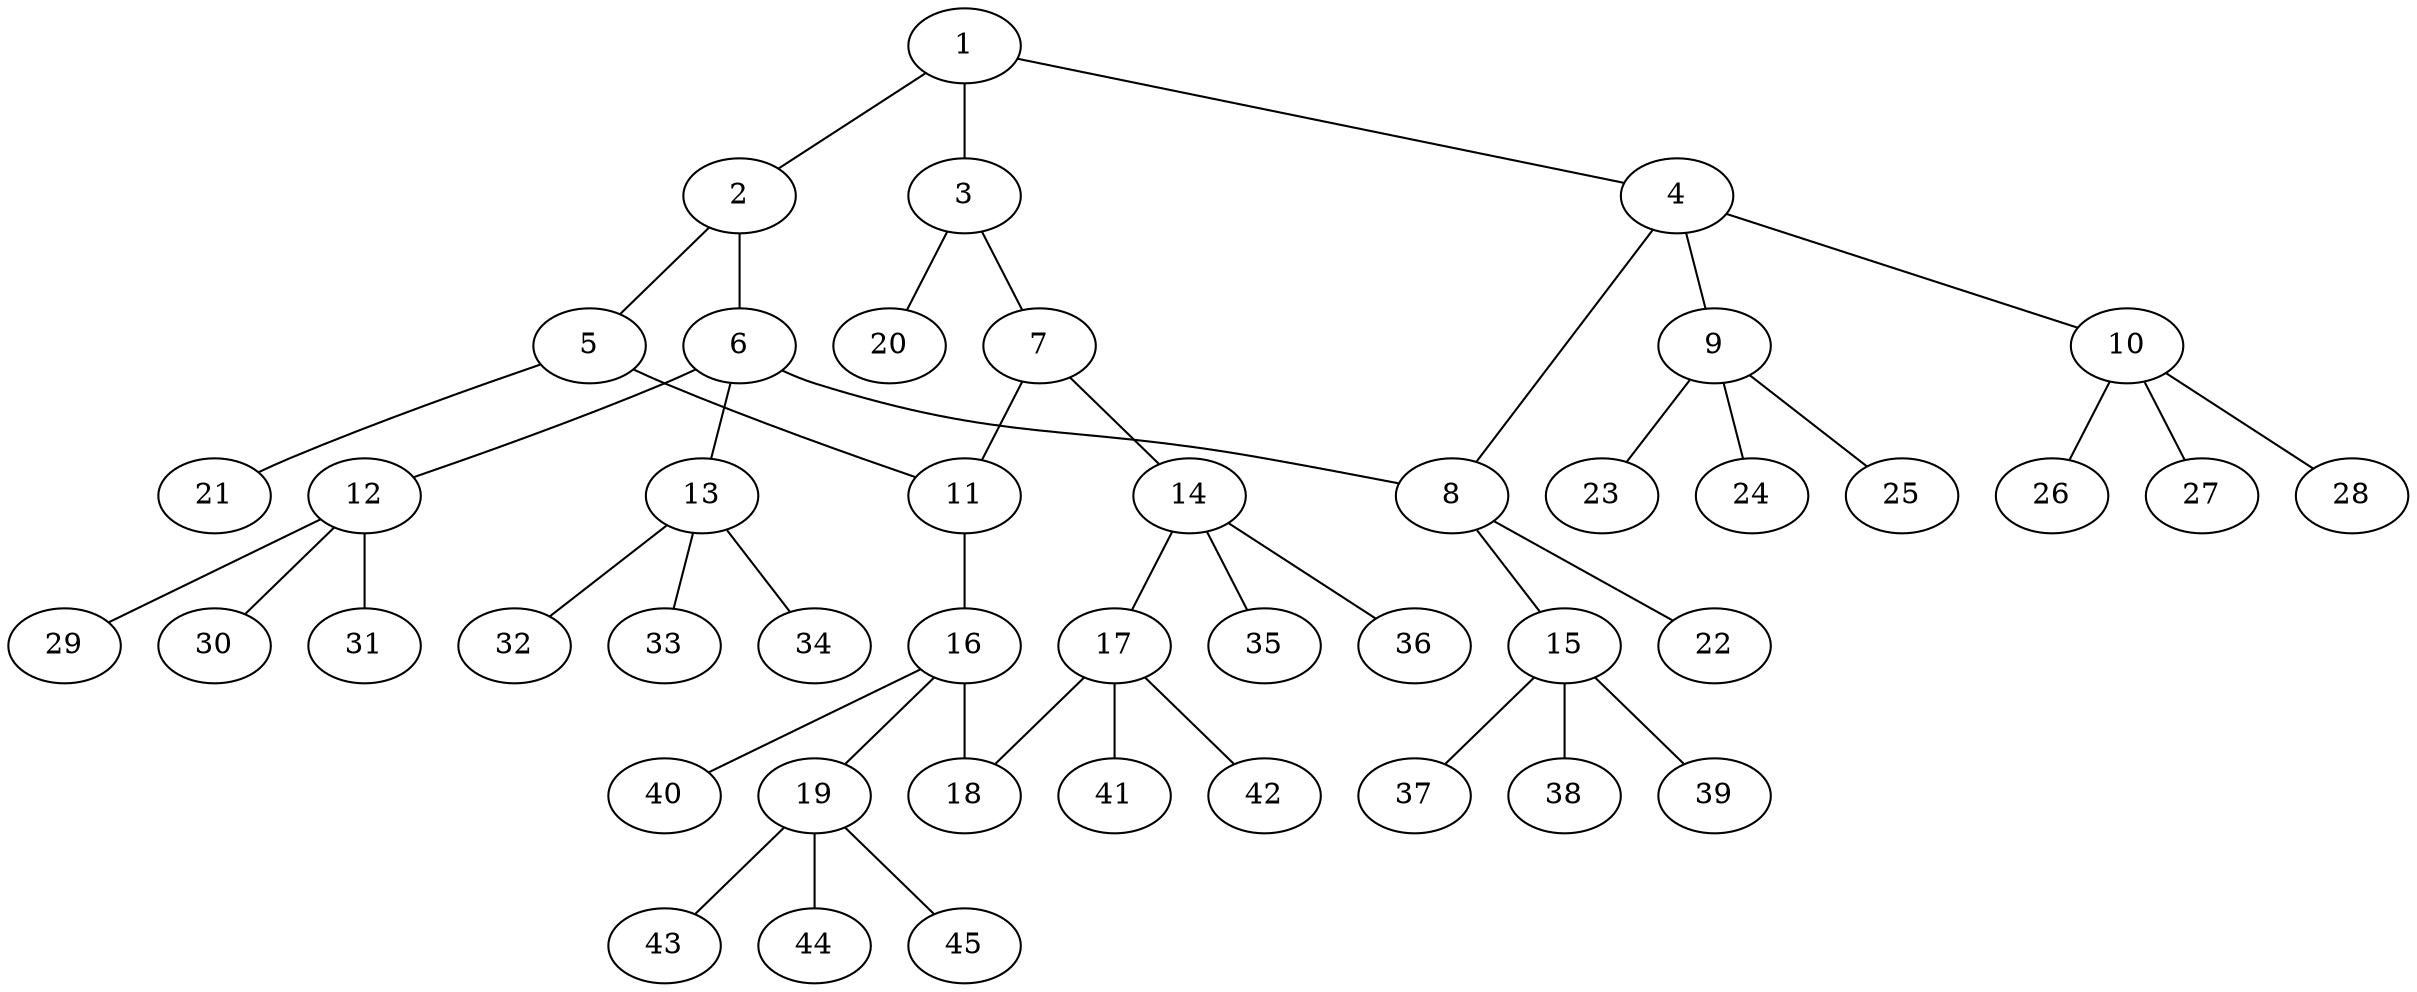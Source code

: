 graph molecule_1950 {
	1	 [chem=C];
	2	 [chem=C];
	1 -- 2	 [valence=2];
	3	 [chem=C];
	1 -- 3	 [valence=1];
	4	 [chem=C];
	1 -- 4	 [valence=1];
	5	 [chem=C];
	2 -- 5	 [valence=1];
	6	 [chem=C];
	2 -- 6	 [valence=1];
	7	 [chem=C];
	3 -- 7	 [valence=2];
	20	 [chem=H];
	3 -- 20	 [valence=1];
	8	 [chem=C];
	4 -- 8	 [valence=1];
	9	 [chem=C];
	4 -- 9	 [valence=1];
	10	 [chem=C];
	4 -- 10	 [valence=1];
	11	 [chem=C];
	5 -- 11	 [valence=2];
	21	 [chem=H];
	5 -- 21	 [valence=1];
	6 -- 8	 [valence=1];
	12	 [chem=C];
	6 -- 12	 [valence=1];
	13	 [chem=C];
	6 -- 13	 [valence=1];
	7 -- 11	 [valence=1];
	14	 [chem=C];
	7 -- 14	 [valence=1];
	15	 [chem=C];
	8 -- 15	 [valence=1];
	22	 [chem=H];
	8 -- 22	 [valence=1];
	23	 [chem=H];
	9 -- 23	 [valence=1];
	24	 [chem=H];
	9 -- 24	 [valence=1];
	25	 [chem=H];
	9 -- 25	 [valence=1];
	26	 [chem=H];
	10 -- 26	 [valence=1];
	27	 [chem=H];
	10 -- 27	 [valence=1];
	28	 [chem=H];
	10 -- 28	 [valence=1];
	16	 [chem=C];
	11 -- 16	 [valence=1];
	29	 [chem=H];
	12 -- 29	 [valence=1];
	30	 [chem=H];
	12 -- 30	 [valence=1];
	31	 [chem=H];
	12 -- 31	 [valence=1];
	32	 [chem=H];
	13 -- 32	 [valence=1];
	33	 [chem=H];
	13 -- 33	 [valence=1];
	34	 [chem=H];
	13 -- 34	 [valence=1];
	17	 [chem=C];
	14 -- 17	 [valence=1];
	35	 [chem=H];
	14 -- 35	 [valence=1];
	36	 [chem=H];
	14 -- 36	 [valence=1];
	37	 [chem=H];
	15 -- 37	 [valence=1];
	38	 [chem=H];
	15 -- 38	 [valence=1];
	39	 [chem=H];
	15 -- 39	 [valence=1];
	18	 [chem=O];
	16 -- 18	 [valence=1];
	19	 [chem=C];
	16 -- 19	 [valence=1];
	40	 [chem=H];
	16 -- 40	 [valence=1];
	17 -- 18	 [valence=1];
	41	 [chem=H];
	17 -- 41	 [valence=1];
	42	 [chem=H];
	17 -- 42	 [valence=1];
	43	 [chem=H];
	19 -- 43	 [valence=1];
	44	 [chem=H];
	19 -- 44	 [valence=1];
	45	 [chem=H];
	19 -- 45	 [valence=1];
}
